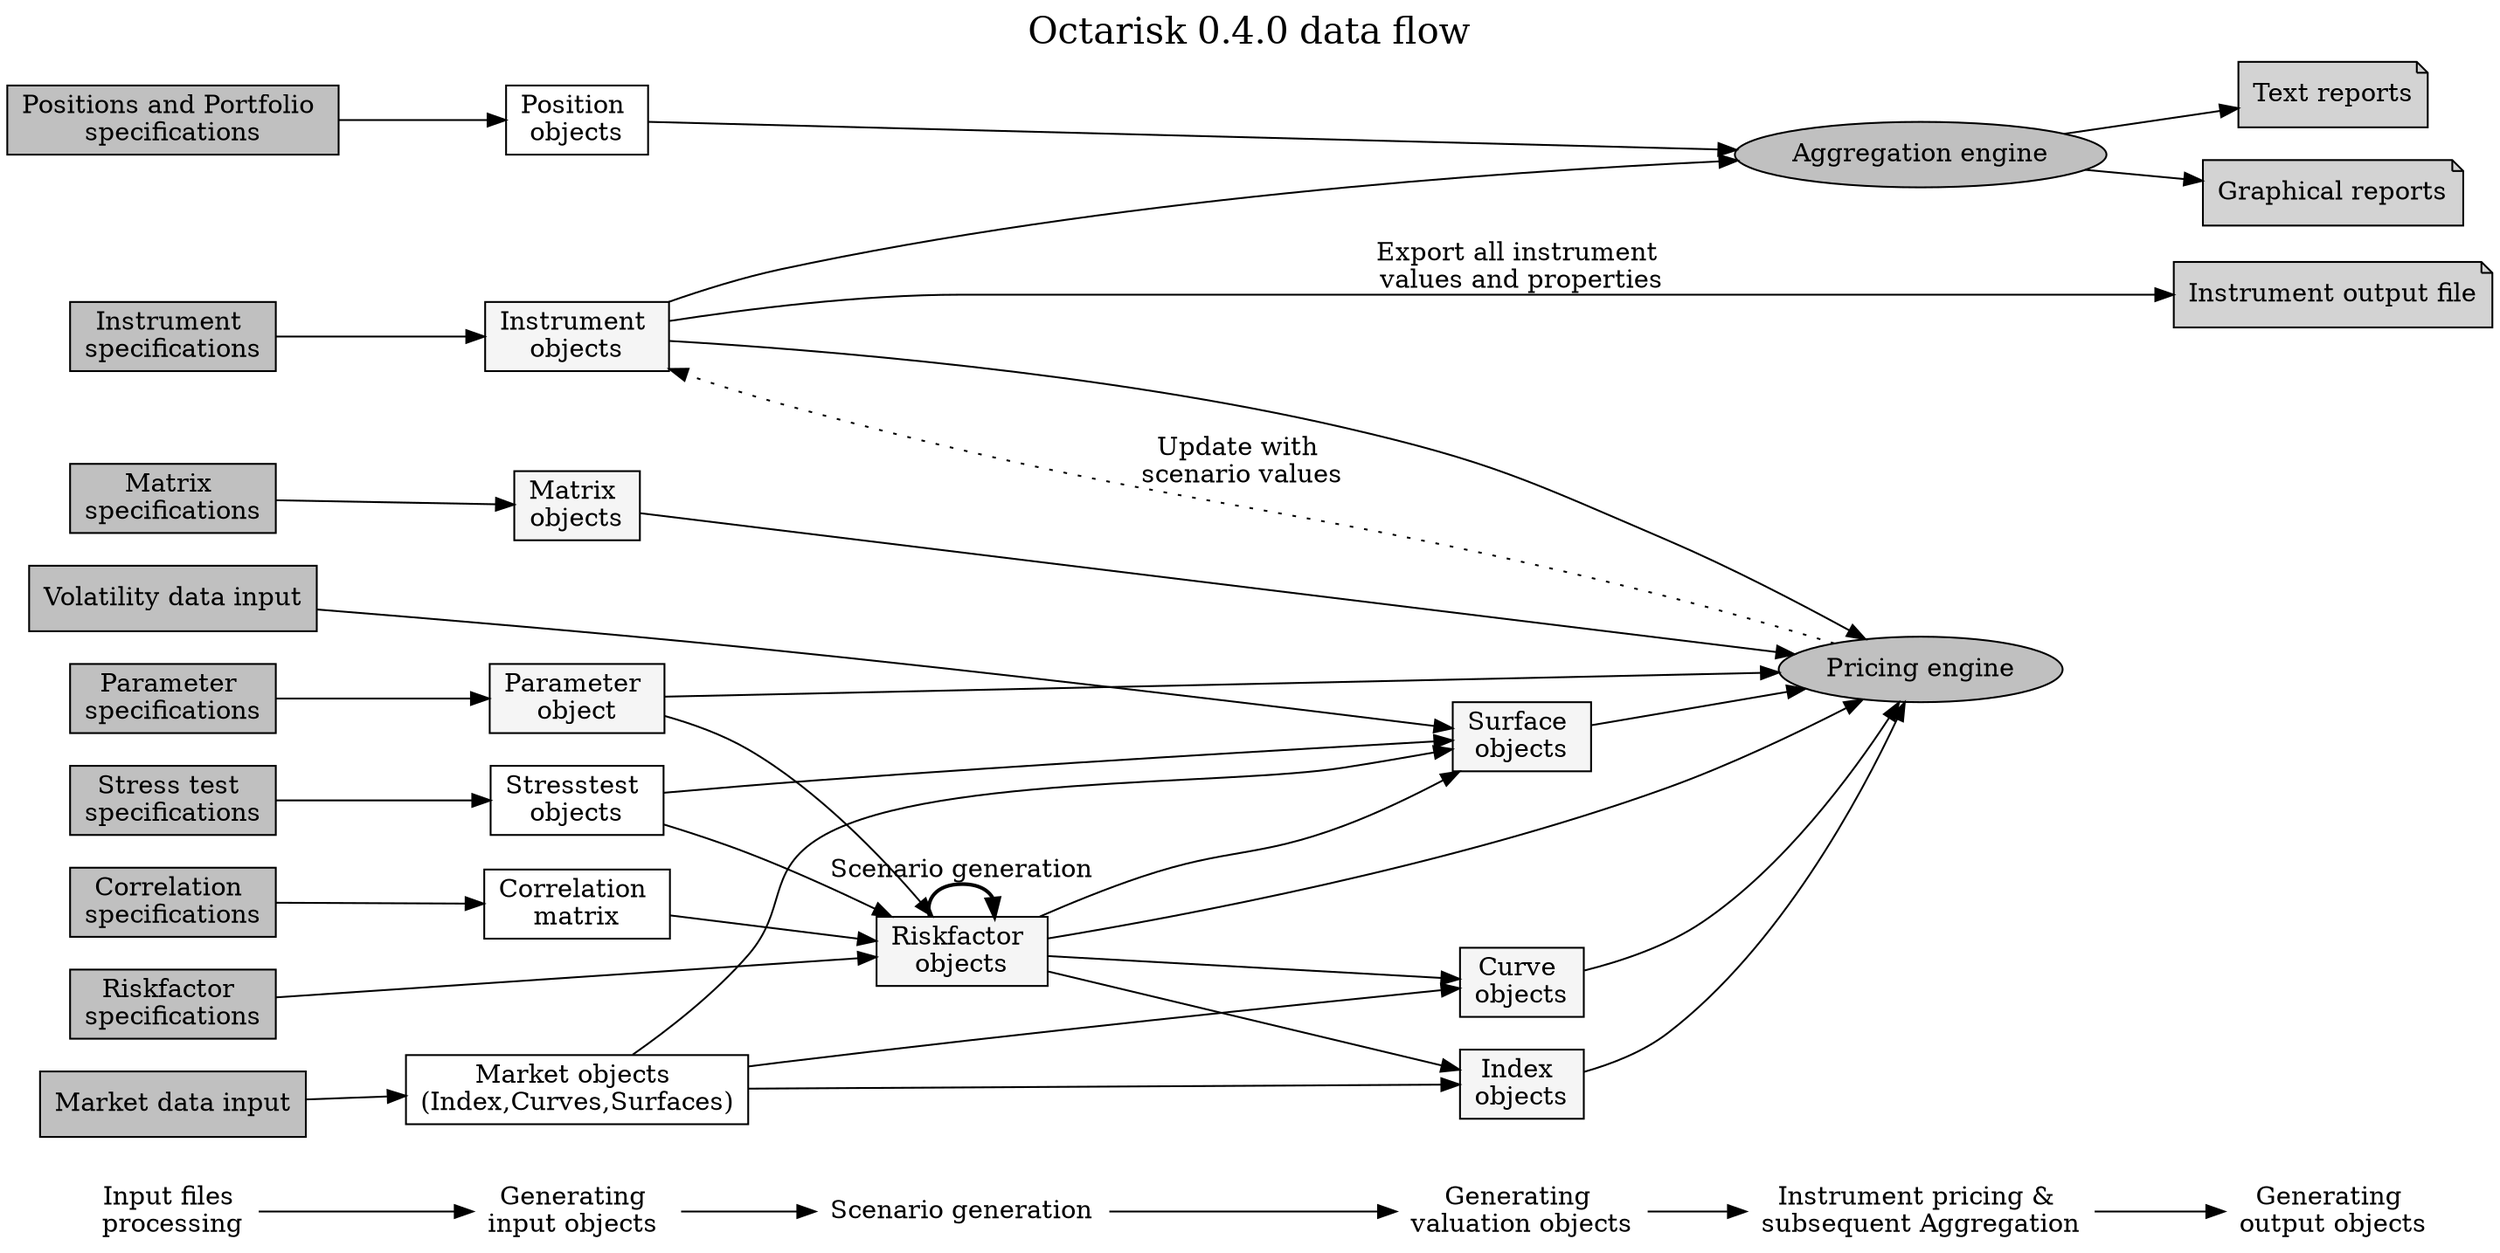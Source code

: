 digraph G {
    #ranksep=.75; size = "7.5,7.5";
	
	#fontname = "Bitstream Vera Sans"
	#fontsize = 8
	#node [
	#	#fontname = "Bitstream Vera Sans"
	#	#fontsize = 8
	#	shape = "record"
	#]
	#edge [
	#	fontname = "Bitstream Vera Sans"
	#	fontsize = 8
	#]
	#graph [splines=ortho];
	rankdir=LR;
	
	
	# input files and data
	input_files [label="Input files \nprocessing", shape="plaintext"]
	scenario_objects [label="Scenario generation", shape="plaintext"]
	input_objects [label="Generating \ninput objects ", shape="plaintext"]
	valuation_objects [label="Generating \nvaluation objects", shape="plaintext"]
	pricing_process [label="Instrument pricing & \nsubsequent Aggregation", shape="plaintext"]
	output_objects [label="Generating \noutput objects", shape="plaintext"]
	input_files -> input_objects -> scenario_objects ->  valuation_objects -> pricing_process -> output_objects;
	{ rank = same; pricing_process; full_valuation; aggregation_engine;}
	
	vola_input [label="Volatility data input", shape="rectangle", style="filled", color="black", fillcolor="grey"]
    mktdata_input [label="Market data input", shape="rectangle", style="filled", color="black", fillcolor="grey"]
    riskfactors_input [label="Riskfactor \nspecifications", shape="rectangle", style="filled", color="black", fillcolor="grey"]
    instruments_input [label="Instrument \nspecifications", shape="rectangle", style="filled", color="black", fillcolor="grey"]
    positions_input [label="Positions and Portfolio \nspecifications", shape="rectangle", style="filled", color="black", fillcolor="grey"]
    stresstests_input [label="Stress test \nspecifications", shape="rectangle", style="filled", color="black", fillcolor="grey"]
    correlations_input [label="Correlation \nspecifications", shape="rectangle", style="filled", color="black", fillcolor="grey"]
	parameter_input [label="Parameter \nspecifications", shape="rectangle", style="filled", color="black", fillcolor="grey"]
	matrix_input [label="Matrix \nspecifications", shape="rectangle", style="filled", color="black", fillcolor="grey"]
	#pricing_engines [label="Pricing engines", shape="ellipse", style="filled", color="black", fillcolor="lightblue"] 
	{ rank = same; input_files; vola_input; mktdata_input; riskfactors_input; correlations_input; instruments_input; stresstests_input; positions_input; parameter_input; parameter_input; matrix_input; }
	# generating input objects
	
	mktdata_objects [label="Market objects \n(Index,Curves,Surfaces)", shape="rectangle", style="filled", color="black", fillcolor="white"]
    riskfactors_objects [label="Riskfactor \nobjects", shape="rectangle", style="filled", color="black", fillcolor="whitesmoke"]
    instruments_objects [label="Instrument \nobjects", shape="rectangle", style="filled", color="black", fillcolor="whitesmoke"]
    positions_objects [label="Position \nobjects", shape="rectangle", style="filled", color="black", fillcolor="white"]
    stresstests_objects [label="Stresstest \nobjects", shape="rectangle", style="filled", color="black", fillcolor="white"]
    correlations_objects [label="Correlation \nmatrix", shape="rectangle", style="filled", color="black", fillcolor="white"]
	matrix_objects [label="Matrix \nobjects", shape="rectangle", style="filled", color="black", fillcolor="whitesmoke"]
	para_objects [label="Parameter \nobject", shape="rectangle", style="filled", color="black", fillcolor="whitesmoke"]
	{ rank = same; input_objects; stresstests_objects; correlations_objects; mktdata_objects; instruments_objects; positions_objects;   matrix_objects; para_objects;}
	{ rank = same; scenario_objects;   riskfactors_objects; }
	# final valuation objects
	
	index_objects [label="Index \nobjects", shape="rectangle", style="filled", color="black", fillcolor="whitesmoke"]
	surface_objects [label="Surface \nobjects", shape="rectangle", style="filled", color="black", fillcolor="whitesmoke"]
	curve_objects [label="Curve \nobjects", shape="rectangle", style="filled", color="black", fillcolor="whitesmoke"]
	instrument_file [label="Instrument output file", shape="note", style="filled", color="black", fillcolor="lightgrey"]
	{ rank = same; valuation_objects index_objects; surface_objects; curve_objects;}
	
	
	# box definitions
    
	#subgraph cluster1
    #{
	   #label="Loading and processing input data"
	   #node [style="filled",color="black", fillcolor="white"];
	   #style=filled;
	   #color=lightgrey;
 	   mktdata_input -> mktdata_objects;
	   riskfactors_input -> riskfactors_objects;
	   instruments_input -> instruments_objects;
	   positions_input -> positions_objects;
	   stresstests_input -> stresstests_objects;
	   correlations_input -> correlations_objects;
	   matrix_input -> matrix_objects;
	   #pricing_engines -> instruments_objects;
	   
	   parameter_input -> para_objects;
	   vola_input -> surface_objects;
	   mktdata_objects -> curve_objects;
	   mktdata_objects -> index_objects;
	   mktdata_objects -> surface_objects;
	   
 	   riskfactors_objects -> curve_objects;
	   riskfactors_objects -> index_objects;
	   riskfactors_objects -> surface_objects;
	   stresstests_objects -> surface_objects; 
	   instruments_objects -> instrument_file [label="Export all instrument \nvalues and properties"];
    #}
	
	subgraph cluster2
    {
	   label="Scenario generation"
	   node [style="filled",color="black", fillcolor="white"];
	   #style=filled;
	   #color=green;
 	   correlations_objects -> riskfactors_objects;
	   stresstests_objects -> riskfactors_objects;
	   riskfactors_objects -> riskfactors_objects [label="Scenario generation",style=bold];
	   para_objects -> riskfactors_objects;
    }
	
    subgraph cluster4
    {
	   label="Instrument pricing"
	   node [style="filled",color="black", fillcolor="white"];
	   #style=filled;
	   #color=lightblue;
	   curve_objects -> full_valuation;
	   index_objects -> full_valuation;
	   surface_objects -> full_valuation;
	   matrix_objects -> full_valuation;
	   riskfactors_objects -> full_valuation;
	   para_objects -> full_valuation;
	   
       full_valuation -> instruments_objects [label="Update with \nscenario values",style=bold, style=dotted];
	   instruments_objects -> full_valuation [label=""];
	   full_valuation [label="Pricing engine",style="filled",color="black", fillcolor="grey"] ;	
	   
    }
	
	subgraph cluster5
    {
	   label="Aggregation"
	   node [style="filled",color="black", fillcolor="white"];
	   instruments_objects -> aggregation_engine;
	   positions_objects -> aggregation_engine;
	   aggregation_engine -> graphical_report;
	   aggregation_engine -> text_report;
	   
	   aggregation_engine [label="Aggregation engine", style="filled", color="black", fillcolor="grey"]
       graphical_report [label="Graphical reports", shape="note", style="filled", color="black", fillcolor="lightgrey"]
       text_report [label="Text reports", shape="note", style="filled", color="black", fillcolor="lightgrey"]
    }
	{ rank = same; output_objects; graphical_report; text_report; instrument_file;}
// title
labelloc="t";
fontsize = 20
label ="Octarisk 0.4.0 data flow" 
}

